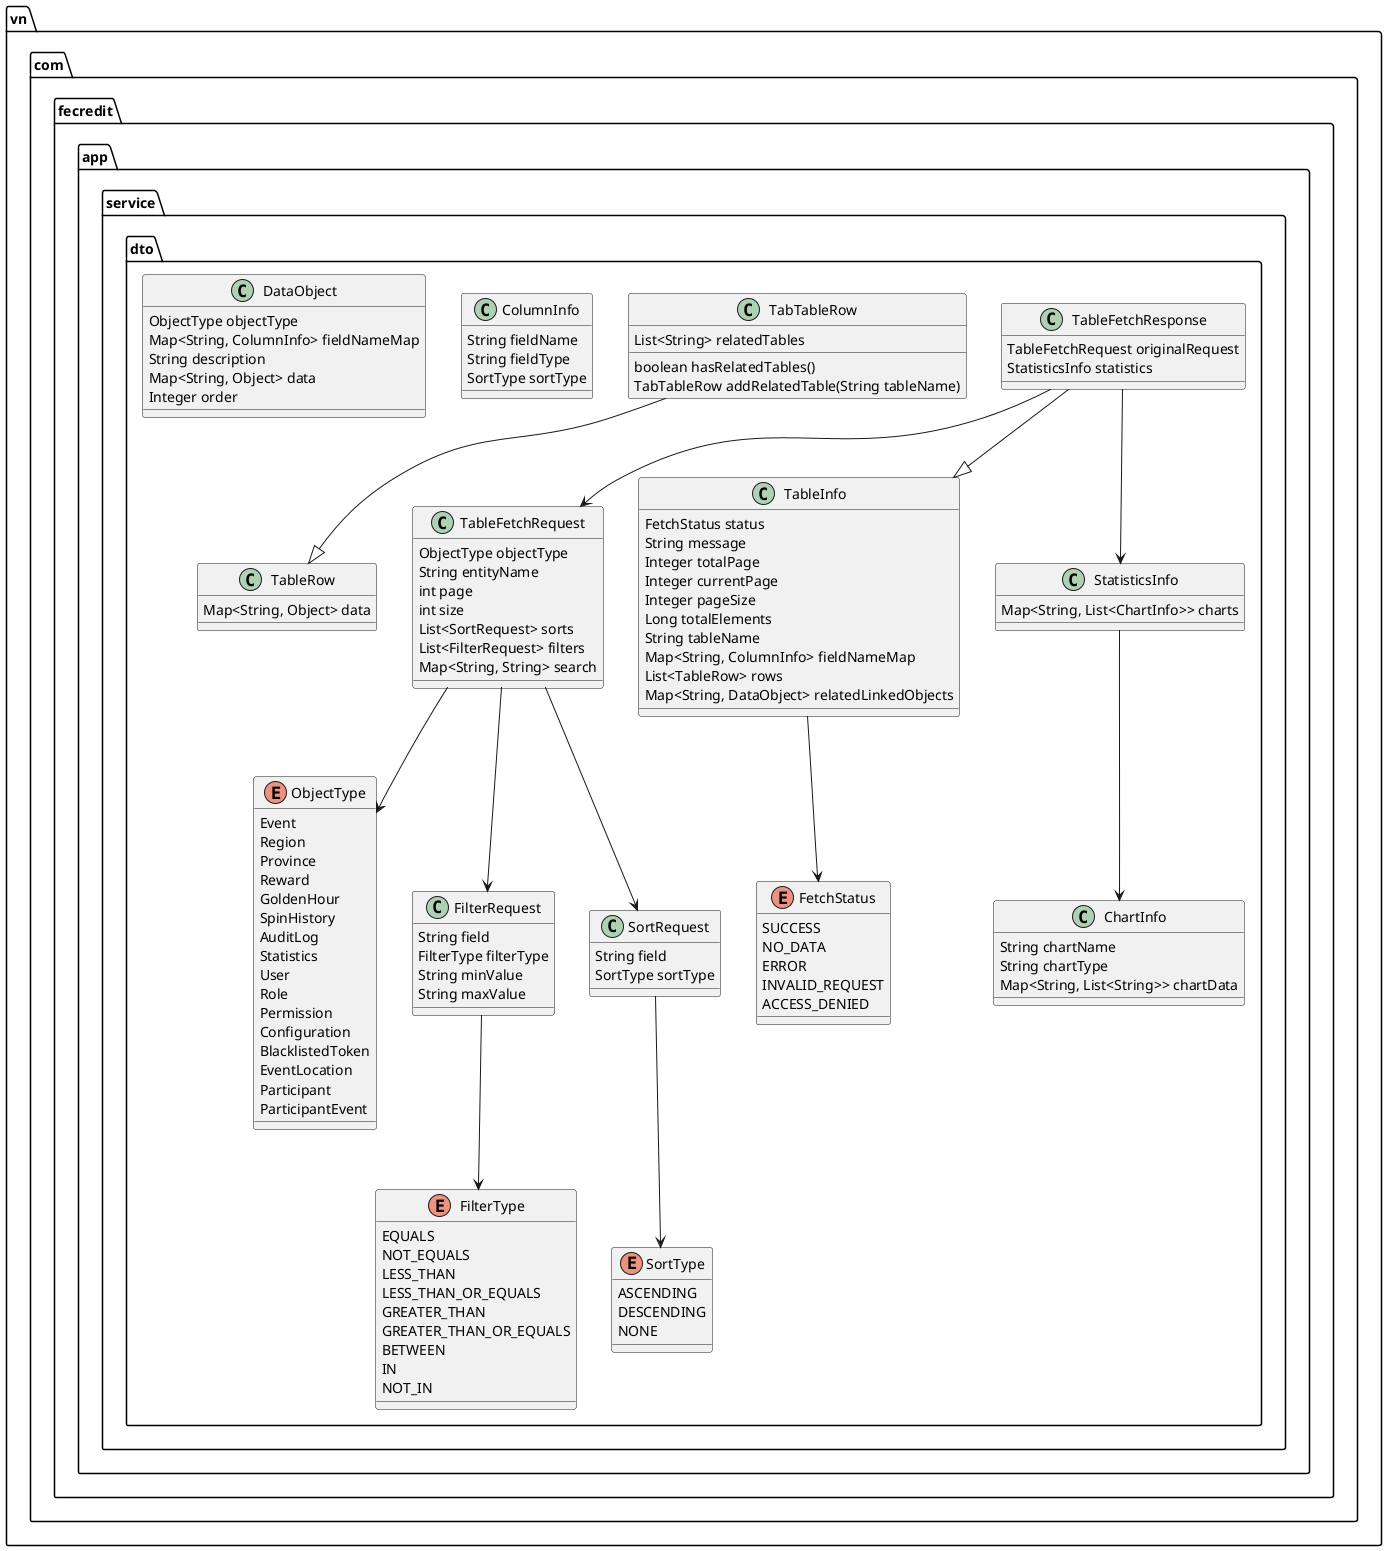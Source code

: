 @startuml CommonAPIRequestAndResponse

' Common API Request and Response Models

namespace vn.com.fecredit.app.service.dto {
    
    enum ObjectType {
        Event
        Region
        Province
        Reward
        GoldenHour
        SpinHistory
        AuditLog
        Statistics
        User
        Role
        Permission
        Configuration
        BlacklistedToken
        EventLocation
        Participant
        ParticipantEvent
    }
    
    enum FetchStatus {
        SUCCESS
        NO_DATA
        ERROR
        INVALID_REQUEST
        ACCESS_DENIED
    }
    
    enum SortType {
        ASCENDING
        DESCENDING
        NONE
    }
    
    enum FilterType {
        EQUALS
        NOT_EQUALS
        LESS_THAN
        LESS_THAN_OR_EQUALS
        GREATER_THAN
        GREATER_THAN_OR_EQUALS
        BETWEEN
        IN
        NOT_IN
    }
    
    class TableFetchRequest {
        ObjectType objectType
        String entityName
        int page
        int size
        List<SortRequest> sorts
        List<FilterRequest> filters
        Map<String, String> search
    }
    
    class TableFetchResponse {
        TableFetchRequest originalRequest
        StatisticsInfo statistics
    }
    
    class TableInfo {
        FetchStatus status
        String message
        Integer totalPage
        Integer currentPage
        Integer pageSize
        Long totalElements
        String tableName
        Map<String, ColumnInfo> fieldNameMap
        List<TableRow> rows
        Map<String, DataObject> relatedLinkedObjects
    }
    
    class TableRow {
        Map<String, Object> data
    }
    
    class TabTableRow {
        List<String> relatedTables
        boolean hasRelatedTables()
        TabTableRow addRelatedTable(String tableName)
    }
    
    class FilterRequest {
        String field
        FilterType filterType
        String minValue
        String maxValue
    }
    
    class SortRequest {
        String field
        SortType sortType
    }
    
    class ColumnInfo {
        String fieldName
        String fieldType
        SortType sortType
    }
    
    class StatisticsInfo {
        Map<String, List<ChartInfo>> charts
    }
    
    class ChartInfo {
        String chartName
        String chartType
        Map<String, List<String>> chartData
    }
    
    class DataObject {
        ObjectType objectType
        Map<String, ColumnInfo> fieldNameMap
        String description
        Map<String, Object> data
        Integer order
    }
    
    TableFetchResponse --|> TableInfo
    TabTableRow --|> TableRow
    TableFetchResponse --> TableFetchRequest
    TableFetchResponse --> StatisticsInfo
    TableFetchRequest --> ObjectType
    TableInfo --> FetchStatus
    TableFetchRequest --> SortRequest
    TableFetchRequest --> FilterRequest
    SortRequest --> SortType
    FilterRequest --> FilterType
    StatisticsInfo --> ChartInfo
}

@enduml
